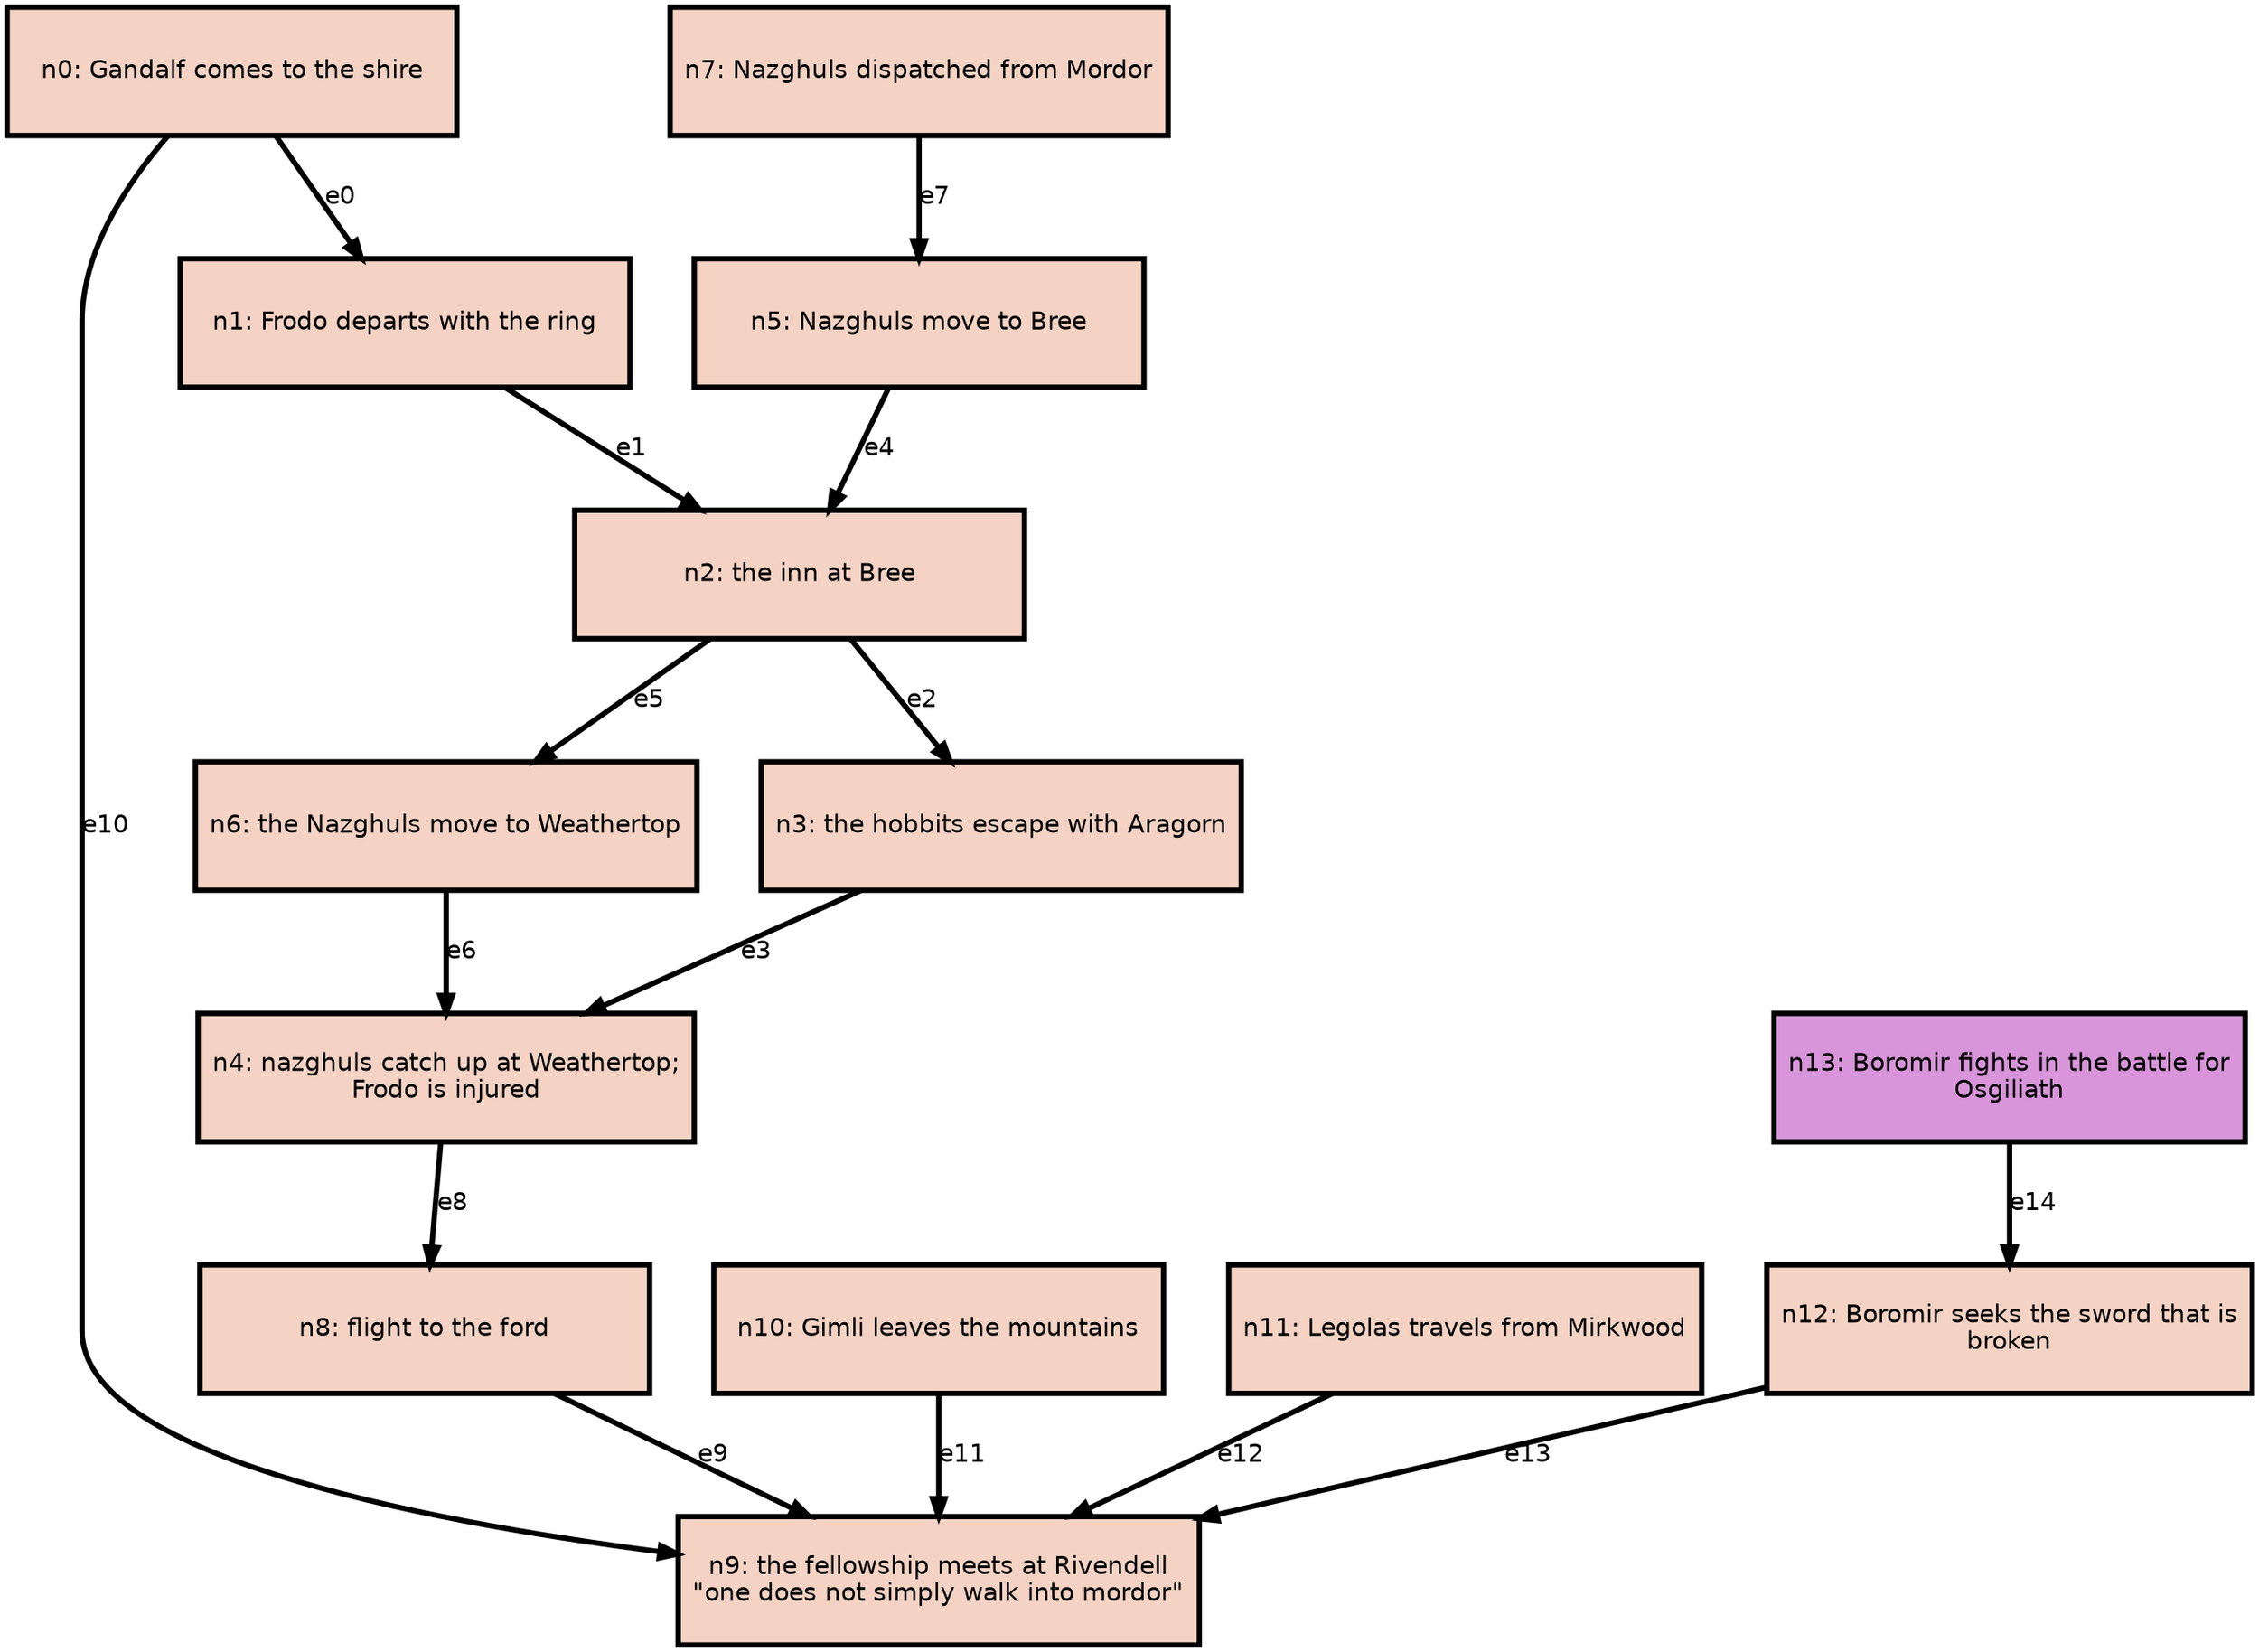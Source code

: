 digraph {

    graph [fontname = "helvetica" rankdir=TB ranksep=0.75 nodesep=0.5];
    node [fontname = "helvetica" style="filled" shape=box height=1 width=3.5 penwidth=3];
    edge [fontname = "helvetica" penwidth=3 color="#000"];

    "n0" [label="n0: Gandalf comes to the shire" fillcolor="#F4D3C4" color="#000" fontcolor="#000"]
    "n1" [label="n1: Frodo departs with the ring" fillcolor="#F4D3C4" color="#000" fontcolor="#000"]
    "n2" [label="n2: the inn at Bree" fillcolor="#F4D3C4" color="#000" fontcolor="#000"]
    "n3" [label="n3: the hobbits escape with Aragorn" fillcolor="#F4D3C4" color="#000" fontcolor="#000"]
    "n4" [label="n4: nazghuls catch up at Weathertop;\nFrodo is injured" fillcolor="#F4D3C4" color="#000" fontcolor="#000"]
    "n5" [label="n5: Nazghuls move to Bree" fillcolor="#F4D3C4" color="#000" fontcolor="#000"]
    "n6" [label="n6: the Nazghuls move to Weathertop" fillcolor="#F4D3C4" color="#000" fontcolor="#000"]
    "n7" [label="n7: Nazghuls dispatched from Mordor" fillcolor="#F4D3C4" color="#000" fontcolor="#000"]
    "n8" [label="n8: flight to the ford" fillcolor="#F4D3C4" color="#000" fontcolor="#000"]
    "n9" [label="n9: the fellowship meets at Rivendell\n\"one does not simply walk into mordor\"" fillcolor="#F4D3C4" color="#000" fontcolor="#000"]
    "n10" [label="n10: Gimli leaves the mountains" fillcolor="#F4D3C4" color="#000" fontcolor="#000"]
    "n11" [label="n11: Legolas travels from Mirkwood" fillcolor="#F4D3C4" color="#000" fontcolor="#000"]
    "n12" [label="n12: Boromir seeks the sword that is\nbroken" fillcolor="#F4D3C4" color="#000" fontcolor="#000"]
    "n13" [label="n13: Boromir fights in the battle for\nOsgiliath" fillcolor="#D895DA" color="#000" fontcolor="#000"]

    "n0" -> "n1" [label="e0"];
    "n1" -> "n2" [label="e1"];
    "n2" -> "n3" [label="e2"];
    "n3" -> "n4" [label="e3"];
    "n5" -> "n2" [label="e4"];
    "n2" -> "n6" [label="e5"];
    "n6" -> "n4" [label="e6"];
    "n7" -> "n5" [label="e7"];
    "n4" -> "n8" [label="e8"];
    "n8" -> "n9" [label="e9"];
    "n0" -> "n9" [label="e10"];
    "n10" -> "n9" [label="e11"];
    "n11" -> "n9" [label="e12"];
    "n12" -> "n9" [label="e13"];
    "n13" -> "n12" [label="e14"];

}